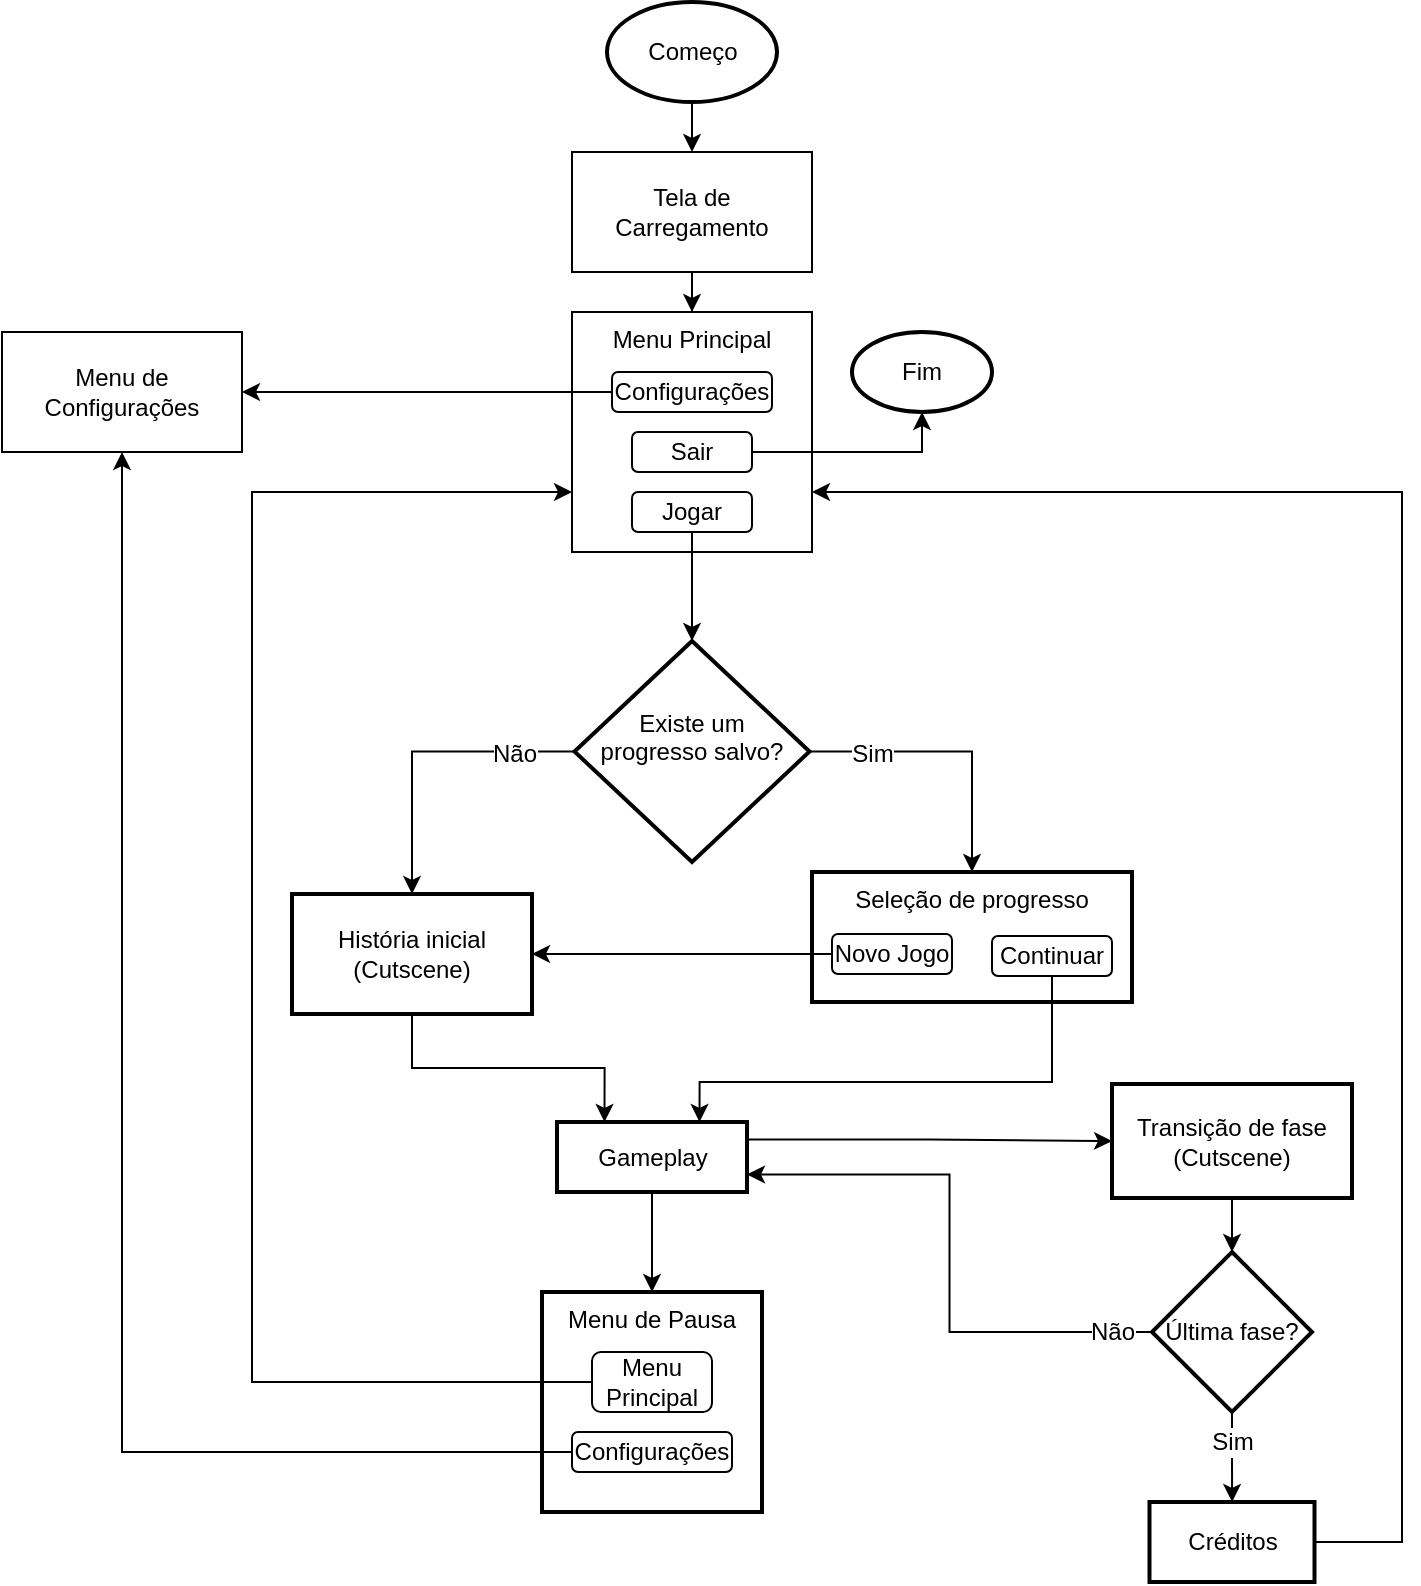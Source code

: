 <mxfile version="21.1.8" type="github">
  <diagram name="Page-1" id="edf60f1a-56cd-e834-aa8a-f176f3a09ee4">
    <mxGraphModel dx="699" dy="1228" grid="1" gridSize="10" guides="1" tooltips="1" connect="1" arrows="1" fold="1" page="1" pageScale="1" pageWidth="1100" pageHeight="850" background="none" math="0" shadow="0">
      <root>
        <mxCell id="0" />
        <mxCell id="1" parent="0" />
        <mxCell id="S8WDqnkBkGO98f3OhSrV-5" value="" style="edgeStyle=orthogonalEdgeStyle;rounded=0;orthogonalLoop=1;jettySize=auto;html=1;" parent="1" source="S8WDqnkBkGO98f3OhSrV-3" target="S8WDqnkBkGO98f3OhSrV-4" edge="1">
          <mxGeometry relative="1" as="geometry" />
        </mxCell>
        <mxCell id="S8WDqnkBkGO98f3OhSrV-3" value="Começo" style="strokeWidth=2;html=1;shape=mxgraph.flowchart.start_1;whiteSpace=wrap;fillColor=default;" parent="1" vertex="1">
          <mxGeometry x="432.5" y="-820" width="85" height="50" as="geometry" />
        </mxCell>
        <mxCell id="S8WDqnkBkGO98f3OhSrV-7" value="" style="edgeStyle=orthogonalEdgeStyle;rounded=0;orthogonalLoop=1;jettySize=auto;html=1;" parent="1" source="S8WDqnkBkGO98f3OhSrV-4" target="S8WDqnkBkGO98f3OhSrV-6" edge="1">
          <mxGeometry relative="1" as="geometry" />
        </mxCell>
        <mxCell id="S8WDqnkBkGO98f3OhSrV-4" value="Tela de Carregamento" style="rounded=0;whiteSpace=wrap;html=1;" parent="1" vertex="1">
          <mxGeometry x="415" y="-745" width="120" height="60" as="geometry" />
        </mxCell>
        <mxCell id="S8WDqnkBkGO98f3OhSrV-6" value="Menu Principal" style="rounded=0;whiteSpace=wrap;html=1;verticalAlign=top;fillColor=default;" parent="1" vertex="1">
          <mxGeometry x="415" y="-665" width="120" height="120" as="geometry" />
        </mxCell>
        <mxCell id="S8WDqnkBkGO98f3OhSrV-17" style="edgeStyle=orthogonalEdgeStyle;rounded=0;orthogonalLoop=1;jettySize=auto;html=1;entryX=0.5;entryY=0;entryDx=0;entryDy=0;entryPerimeter=0;" parent="1" source="S8WDqnkBkGO98f3OhSrV-8" target="S8WDqnkBkGO98f3OhSrV-18" edge="1">
          <mxGeometry relative="1" as="geometry">
            <mxPoint x="445" y="-495" as="targetPoint" />
            <Array as="points">
              <mxPoint x="475" y="-545" />
              <mxPoint x="475" y="-545" />
            </Array>
          </mxGeometry>
        </mxCell>
        <mxCell id="S8WDqnkBkGO98f3OhSrV-8" value="Jogar" style="rounded=1;whiteSpace=wrap;html=1;fillColor=default;" parent="1" vertex="1">
          <mxGeometry x="445" y="-575" width="60" height="20" as="geometry" />
        </mxCell>
        <mxCell id="h2WWq8Q2pXcpi4Bdfpb9-2" style="edgeStyle=orthogonalEdgeStyle;rounded=0;orthogonalLoop=1;jettySize=auto;html=1;" parent="1" source="S8WDqnkBkGO98f3OhSrV-10" target="h2WWq8Q2pXcpi4Bdfpb9-1" edge="1">
          <mxGeometry relative="1" as="geometry" />
        </mxCell>
        <mxCell id="S8WDqnkBkGO98f3OhSrV-10" value="Configurações" style="rounded=1;whiteSpace=wrap;html=1;fillColor=default;gradientColor=none;" parent="1" vertex="1">
          <mxGeometry x="435" y="-635" width="80" height="20" as="geometry" />
        </mxCell>
        <mxCell id="h2WWq8Q2pXcpi4Bdfpb9-35" style="edgeStyle=orthogonalEdgeStyle;rounded=0;orthogonalLoop=1;jettySize=auto;html=1;" parent="1" source="S8WDqnkBkGO98f3OhSrV-11" target="S8WDqnkBkGO98f3OhSrV-28" edge="1">
          <mxGeometry relative="1" as="geometry" />
        </mxCell>
        <mxCell id="S8WDqnkBkGO98f3OhSrV-11" value="Sair" style="rounded=1;whiteSpace=wrap;html=1;fillColor=default;" parent="1" vertex="1">
          <mxGeometry x="445" y="-605" width="60" height="20" as="geometry" />
        </mxCell>
        <mxCell id="S8WDqnkBkGO98f3OhSrV-20" value="" style="edgeStyle=orthogonalEdgeStyle;rounded=0;orthogonalLoop=1;jettySize=auto;html=1;entryX=0.5;entryY=0;entryDx=0;entryDy=0;" parent="1" source="S8WDqnkBkGO98f3OhSrV-18" target="S8WDqnkBkGO98f3OhSrV-19" edge="1">
          <mxGeometry relative="1" as="geometry" />
        </mxCell>
        <mxCell id="S8WDqnkBkGO98f3OhSrV-22" value="" style="edgeStyle=orthogonalEdgeStyle;rounded=0;orthogonalLoop=1;jettySize=auto;html=1;entryX=0.5;entryY=0;entryDx=0;entryDy=0;exitX=1;exitY=0.5;exitDx=0;exitDy=0;exitPerimeter=0;" parent="1" source="S8WDqnkBkGO98f3OhSrV-18" target="S8WDqnkBkGO98f3OhSrV-21" edge="1">
          <mxGeometry relative="1" as="geometry" />
        </mxCell>
        <mxCell id="S8WDqnkBkGO98f3OhSrV-18" value="Existe um progresso salvo?&lt;br&gt;­" style="strokeWidth=2;html=1;shape=mxgraph.flowchart.decision;whiteSpace=wrap;verticalAlign=middle;spacingLeft=8;spacingRight=8;" parent="1" vertex="1">
          <mxGeometry x="416.25" y="-500.5" width="117.5" height="110.5" as="geometry" />
        </mxCell>
        <mxCell id="S8WDqnkBkGO98f3OhSrV-27" value="" style="edgeStyle=orthogonalEdgeStyle;rounded=0;orthogonalLoop=1;jettySize=auto;html=1;exitX=0.5;exitY=1;exitDx=0;exitDy=0;entryX=0.25;entryY=0;entryDx=0;entryDy=0;" parent="1" source="S8WDqnkBkGO98f3OhSrV-19" target="S8WDqnkBkGO98f3OhSrV-26" edge="1">
          <mxGeometry relative="1" as="geometry" />
        </mxCell>
        <mxCell id="S8WDqnkBkGO98f3OhSrV-19" value="História inicial (Cutscene)" style="whiteSpace=wrap;html=1;strokeWidth=2;" parent="1" vertex="1">
          <mxGeometry x="275" y="-374" width="120" height="60" as="geometry" />
        </mxCell>
        <mxCell id="S8WDqnkBkGO98f3OhSrV-21" value="Seleção de progresso" style="whiteSpace=wrap;html=1;strokeWidth=2;verticalAlign=top;" parent="1" vertex="1">
          <mxGeometry x="535" y="-385" width="160" height="65" as="geometry" />
        </mxCell>
        <mxCell id="S8WDqnkBkGO98f3OhSrV-24" style="edgeStyle=orthogonalEdgeStyle;rounded=0;orthogonalLoop=1;jettySize=auto;html=1;entryX=1;entryY=0.5;entryDx=0;entryDy=0;" parent="1" source="S8WDqnkBkGO98f3OhSrV-23" target="S8WDqnkBkGO98f3OhSrV-19" edge="1">
          <mxGeometry relative="1" as="geometry" />
        </mxCell>
        <mxCell id="S8WDqnkBkGO98f3OhSrV-23" value="Novo Jogo" style="rounded=1;whiteSpace=wrap;html=1;fillColor=default;" parent="1" vertex="1">
          <mxGeometry x="545" y="-354" width="60" height="20" as="geometry" />
        </mxCell>
        <mxCell id="h2WWq8Q2pXcpi4Bdfpb9-42" style="edgeStyle=orthogonalEdgeStyle;rounded=0;orthogonalLoop=1;jettySize=auto;html=1;entryX=0.75;entryY=0;entryDx=0;entryDy=0;" parent="1" source="S8WDqnkBkGO98f3OhSrV-25" target="S8WDqnkBkGO98f3OhSrV-26" edge="1">
          <mxGeometry relative="1" as="geometry">
            <Array as="points">
              <mxPoint x="655" y="-280" />
              <mxPoint x="479" y="-280" />
            </Array>
          </mxGeometry>
        </mxCell>
        <mxCell id="S8WDqnkBkGO98f3OhSrV-25" value="Continuar" style="rounded=1;whiteSpace=wrap;html=1;fillColor=default;" parent="1" vertex="1">
          <mxGeometry x="625" y="-353" width="60" height="20" as="geometry" />
        </mxCell>
        <mxCell id="h2WWq8Q2pXcpi4Bdfpb9-6" value="" style="edgeStyle=orthogonalEdgeStyle;rounded=0;orthogonalLoop=1;jettySize=auto;html=1;" parent="1" source="S8WDqnkBkGO98f3OhSrV-26" target="h2WWq8Q2pXcpi4Bdfpb9-5" edge="1">
          <mxGeometry relative="1" as="geometry" />
        </mxCell>
        <mxCell id="h2WWq8Q2pXcpi4Bdfpb9-22" style="edgeStyle=orthogonalEdgeStyle;rounded=0;orthogonalLoop=1;jettySize=auto;html=1;exitX=1;exitY=0.25;exitDx=0;exitDy=0;entryX=0;entryY=0.5;entryDx=0;entryDy=0;" parent="1" source="S8WDqnkBkGO98f3OhSrV-26" target="h2WWq8Q2pXcpi4Bdfpb9-16" edge="1">
          <mxGeometry relative="1" as="geometry">
            <mxPoint x="660" y="-250" as="targetPoint" />
          </mxGeometry>
        </mxCell>
        <mxCell id="S8WDqnkBkGO98f3OhSrV-26" value="Gameplay" style="whiteSpace=wrap;html=1;strokeWidth=2;" parent="1" vertex="1">
          <mxGeometry x="407.5" y="-260" width="95" height="35" as="geometry" />
        </mxCell>
        <mxCell id="S8WDqnkBkGO98f3OhSrV-28" value="Fim" style="strokeWidth=2;html=1;shape=mxgraph.flowchart.start_1;whiteSpace=wrap;" parent="1" vertex="1">
          <mxGeometry x="555" y="-655" width="70" height="40" as="geometry" />
        </mxCell>
        <mxCell id="h2WWq8Q2pXcpi4Bdfpb9-1" value="Menu de Configurações" style="rounded=0;whiteSpace=wrap;html=1;" parent="1" vertex="1">
          <mxGeometry x="130" y="-655" width="120" height="60" as="geometry" />
        </mxCell>
        <mxCell id="h2WWq8Q2pXcpi4Bdfpb9-5" value="Menu de Pausa" style="whiteSpace=wrap;html=1;strokeWidth=2;verticalAlign=top;" parent="1" vertex="1">
          <mxGeometry x="400" y="-175" width="110" height="110" as="geometry" />
        </mxCell>
        <mxCell id="h2WWq8Q2pXcpi4Bdfpb9-10" style="edgeStyle=orthogonalEdgeStyle;rounded=0;orthogonalLoop=1;jettySize=auto;html=1;entryX=0;entryY=0.75;entryDx=0;entryDy=0;" parent="1" source="h2WWq8Q2pXcpi4Bdfpb9-7" target="S8WDqnkBkGO98f3OhSrV-6" edge="1">
          <mxGeometry relative="1" as="geometry">
            <Array as="points">
              <mxPoint x="255" y="-130" />
              <mxPoint x="255" y="-575" />
            </Array>
          </mxGeometry>
        </mxCell>
        <mxCell id="h2WWq8Q2pXcpi4Bdfpb9-7" value="Menu Principal" style="rounded=1;whiteSpace=wrap;html=1;fillColor=default;" parent="1" vertex="1">
          <mxGeometry x="425" y="-145" width="60" height="30" as="geometry" />
        </mxCell>
        <mxCell id="h2WWq8Q2pXcpi4Bdfpb9-14" style="edgeStyle=orthogonalEdgeStyle;rounded=0;orthogonalLoop=1;jettySize=auto;html=1;" parent="1" source="h2WWq8Q2pXcpi4Bdfpb9-11" target="h2WWq8Q2pXcpi4Bdfpb9-1" edge="1">
          <mxGeometry relative="1" as="geometry" />
        </mxCell>
        <mxCell id="h2WWq8Q2pXcpi4Bdfpb9-11" value="Configurações" style="rounded=1;whiteSpace=wrap;html=1;fillColor=default;" parent="1" vertex="1">
          <mxGeometry x="415" y="-105" width="80" height="20" as="geometry" />
        </mxCell>
        <mxCell id="h2WWq8Q2pXcpi4Bdfpb9-32" style="edgeStyle=orthogonalEdgeStyle;rounded=0;orthogonalLoop=1;jettySize=auto;html=1;entryX=0.5;entryY=0;entryDx=0;entryDy=0;" parent="1" source="h2WWq8Q2pXcpi4Bdfpb9-16" target="h2WWq8Q2pXcpi4Bdfpb9-18" edge="1">
          <mxGeometry relative="1" as="geometry" />
        </mxCell>
        <mxCell id="h2WWq8Q2pXcpi4Bdfpb9-16" value="Transição de fase&lt;br&gt;(Cutscene)" style="whiteSpace=wrap;html=1;strokeWidth=2;verticalAlign=middle;" parent="1" vertex="1">
          <mxGeometry x="685" y="-279" width="120" height="57" as="geometry" />
        </mxCell>
        <mxCell id="h2WWq8Q2pXcpi4Bdfpb9-31" style="edgeStyle=orthogonalEdgeStyle;rounded=0;orthogonalLoop=1;jettySize=auto;html=1;entryX=1;entryY=0.75;entryDx=0;entryDy=0;" parent="1" source="h2WWq8Q2pXcpi4Bdfpb9-18" target="S8WDqnkBkGO98f3OhSrV-26" edge="1">
          <mxGeometry relative="1" as="geometry" />
        </mxCell>
        <mxCell id="h2WWq8Q2pXcpi4Bdfpb9-37" value="" style="edgeStyle=orthogonalEdgeStyle;rounded=0;orthogonalLoop=1;jettySize=auto;html=1;" parent="1" source="h2WWq8Q2pXcpi4Bdfpb9-18" target="h2WWq8Q2pXcpi4Bdfpb9-36" edge="1">
          <mxGeometry relative="1" as="geometry" />
        </mxCell>
        <mxCell id="h2WWq8Q2pXcpi4Bdfpb9-18" value="Última fase?" style="rhombus;whiteSpace=wrap;html=1;verticalAlign=middle;strokeWidth=2;" parent="1" vertex="1">
          <mxGeometry x="705" y="-195" width="80" height="80" as="geometry" />
        </mxCell>
        <mxCell id="h2WWq8Q2pXcpi4Bdfpb9-23" value="Não" style="text;html=1;align=center;verticalAlign=middle;resizable=0;points=[];autosize=1;strokeColor=none;fillColor=none;labelBackgroundColor=default;" parent="1" vertex="1">
          <mxGeometry x="660" y="-170" width="50" height="30" as="geometry" />
        </mxCell>
        <mxCell id="h2WWq8Q2pXcpi4Bdfpb9-24" value="Sim" style="text;html=1;align=center;verticalAlign=middle;resizable=0;points=[];autosize=1;strokeColor=none;fillColor=none;labelBackgroundColor=default;" parent="1" vertex="1">
          <mxGeometry x="725" y="-115" width="40" height="30" as="geometry" />
        </mxCell>
        <mxCell id="h2WWq8Q2pXcpi4Bdfpb9-33" value="Não" style="text;html=1;align=center;verticalAlign=middle;resizable=0;points=[];autosize=1;strokeColor=none;fillColor=none;labelBackgroundColor=default;" parent="1" vertex="1">
          <mxGeometry x="361" y="-459" width="50" height="30" as="geometry" />
        </mxCell>
        <mxCell id="h2WWq8Q2pXcpi4Bdfpb9-34" value="Sim" style="text;html=1;align=center;verticalAlign=middle;resizable=0;points=[];autosize=1;strokeColor=none;fillColor=none;labelBackgroundColor=default;" parent="1" vertex="1">
          <mxGeometry x="545" y="-459" width="40" height="30" as="geometry" />
        </mxCell>
        <mxCell id="QzFcxHsqr1TIiDnDfuiq-1" style="edgeStyle=orthogonalEdgeStyle;rounded=0;orthogonalLoop=1;jettySize=auto;html=1;entryX=1;entryY=0.75;entryDx=0;entryDy=0;" parent="1" source="h2WWq8Q2pXcpi4Bdfpb9-36" target="S8WDqnkBkGO98f3OhSrV-6" edge="1">
          <mxGeometry relative="1" as="geometry">
            <Array as="points">
              <mxPoint x="830" y="-50" />
              <mxPoint x="830" y="-575" />
            </Array>
          </mxGeometry>
        </mxCell>
        <mxCell id="h2WWq8Q2pXcpi4Bdfpb9-36" value="Créditos" style="whiteSpace=wrap;html=1;strokeWidth=2;" parent="1" vertex="1">
          <mxGeometry x="703.75" y="-70" width="82.5" height="40" as="geometry" />
        </mxCell>
      </root>
    </mxGraphModel>
  </diagram>
</mxfile>
